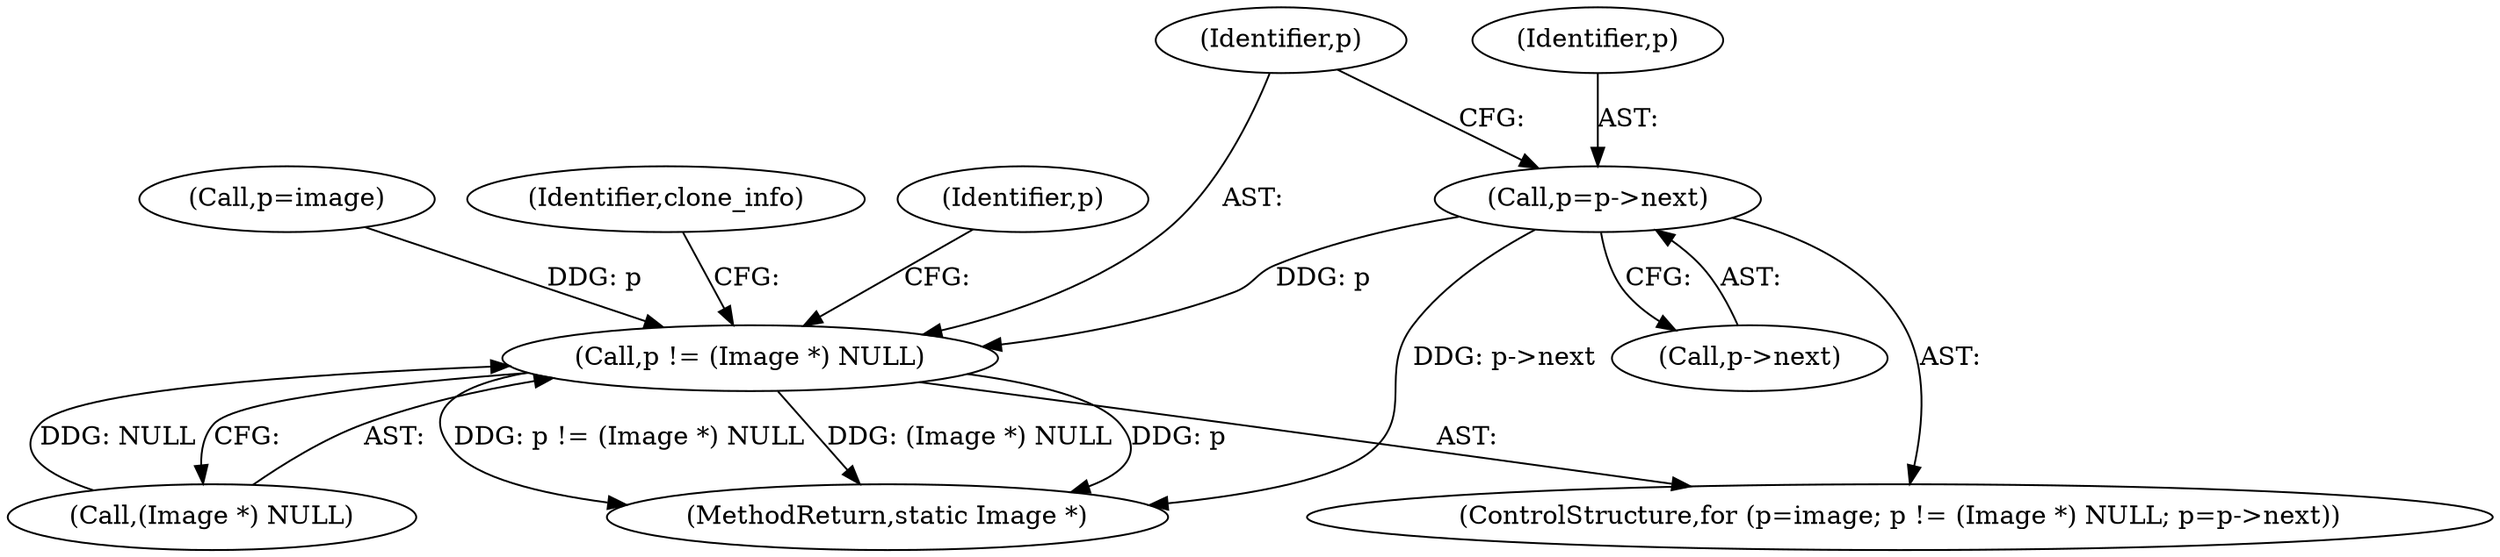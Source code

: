 digraph "0_ImageMagick_8985ed08f01d465ee65ab5a106186b3868b6f601@pointer" {
"1001816" [label="(Call,p=p->next)"];
"1001811" [label="(Call,p != (Image *) NULL)"];
"1001817" [label="(Identifier,p)"];
"1001874" [label="(MethodReturn,static Image *)"];
"1001808" [label="(Call,p=image)"];
"1001811" [label="(Call,p != (Image *) NULL)"];
"1001818" [label="(Call,p->next)"];
"1001829" [label="(Identifier,clone_info)"];
"1001813" [label="(Call,(Image *) NULL)"];
"1001807" [label="(ControlStructure,for (p=image; p != (Image *) NULL; p=p->next))"];
"1001823" [label="(Identifier,p)"];
"1001816" [label="(Call,p=p->next)"];
"1001812" [label="(Identifier,p)"];
"1001816" -> "1001807"  [label="AST: "];
"1001816" -> "1001818"  [label="CFG: "];
"1001817" -> "1001816"  [label="AST: "];
"1001818" -> "1001816"  [label="AST: "];
"1001812" -> "1001816"  [label="CFG: "];
"1001816" -> "1001874"  [label="DDG: p->next"];
"1001816" -> "1001811"  [label="DDG: p"];
"1001811" -> "1001807"  [label="AST: "];
"1001811" -> "1001813"  [label="CFG: "];
"1001812" -> "1001811"  [label="AST: "];
"1001813" -> "1001811"  [label="AST: "];
"1001823" -> "1001811"  [label="CFG: "];
"1001829" -> "1001811"  [label="CFG: "];
"1001811" -> "1001874"  [label="DDG: (Image *) NULL"];
"1001811" -> "1001874"  [label="DDG: p"];
"1001811" -> "1001874"  [label="DDG: p != (Image *) NULL"];
"1001808" -> "1001811"  [label="DDG: p"];
"1001813" -> "1001811"  [label="DDG: NULL"];
}
